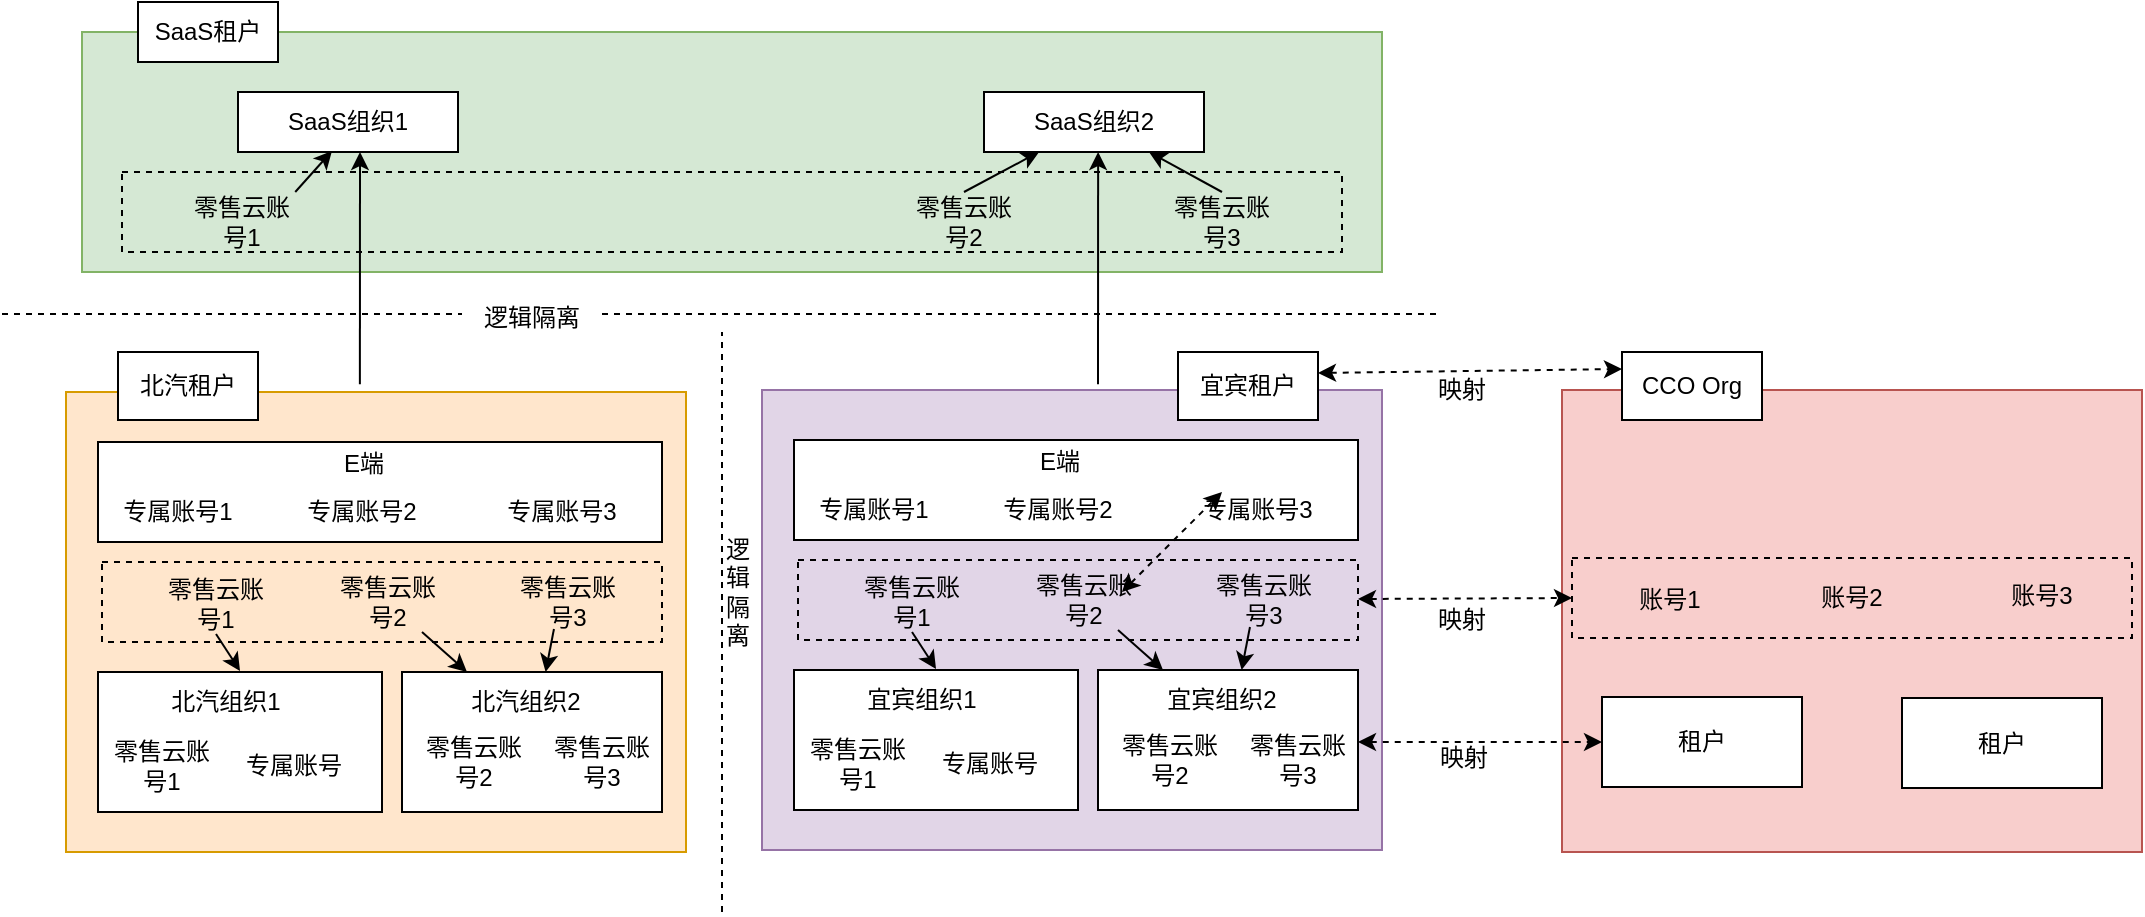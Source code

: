 <mxfile version="17.4.6" type="github" pages="4">
  <diagram id="NSnVHFlnbRdvsbp_4luR" name="对应关系模型">
    <mxGraphModel dx="1042" dy="674" grid="1" gridSize="10" guides="1" tooltips="1" connect="1" arrows="1" fold="1" page="1" pageScale="1" pageWidth="827" pageHeight="1169" math="0" shadow="0">
      <root>
        <mxCell id="0" />
        <mxCell id="1" parent="0" />
        <mxCell id="-Q_E_Xpl-SCfFl2O35k6-1" value="" style="rounded=0;whiteSpace=wrap;html=1;fillColor=#d5e8d4;strokeColor=#82b366;" parent="1" vertex="1">
          <mxGeometry x="110" y="70" width="650" height="120" as="geometry" />
        </mxCell>
        <mxCell id="-Q_E_Xpl-SCfFl2O35k6-3" value="SaaS租户" style="rounded=0;whiteSpace=wrap;html=1;" parent="1" vertex="1">
          <mxGeometry x="138" y="55" width="70" height="30" as="geometry" />
        </mxCell>
        <mxCell id="-Q_E_Xpl-SCfFl2O35k6-4" value="SaaS组织1" style="rounded=0;whiteSpace=wrap;html=1;" parent="1" vertex="1">
          <mxGeometry x="188" y="100" width="110" height="30" as="geometry" />
        </mxCell>
        <mxCell id="-Q_E_Xpl-SCfFl2O35k6-5" value="零售云账号1" style="text;html=1;strokeColor=none;fillColor=none;align=center;verticalAlign=middle;whiteSpace=wrap;rounded=0;" parent="1" vertex="1">
          <mxGeometry x="160" y="150" width="60" height="30" as="geometry" />
        </mxCell>
        <mxCell id="-Q_E_Xpl-SCfFl2O35k6-11" value="" style="rounded=0;whiteSpace=wrap;html=1;fillColor=none;dashed=1;" parent="1" vertex="1">
          <mxGeometry x="130" y="140" width="610" height="40" as="geometry" />
        </mxCell>
        <mxCell id="-Q_E_Xpl-SCfFl2O35k6-6" value="零售云账号2" style="text;html=1;strokeColor=none;fillColor=none;align=center;verticalAlign=middle;whiteSpace=wrap;rounded=0;" parent="1" vertex="1">
          <mxGeometry x="521" y="150" width="60" height="30" as="geometry" />
        </mxCell>
        <mxCell id="-Q_E_Xpl-SCfFl2O35k6-7" value="零售云账号3" style="text;html=1;strokeColor=none;fillColor=none;align=center;verticalAlign=middle;whiteSpace=wrap;rounded=0;" parent="1" vertex="1">
          <mxGeometry x="650" y="150" width="60" height="30" as="geometry" />
        </mxCell>
        <mxCell id="-Q_E_Xpl-SCfFl2O35k6-8" value="&lt;span&gt;SaaS组织2&lt;/span&gt;" style="rounded=0;whiteSpace=wrap;html=1;" parent="1" vertex="1">
          <mxGeometry x="561" y="100" width="110" height="30" as="geometry" />
        </mxCell>
        <mxCell id="-Q_E_Xpl-SCfFl2O35k6-12" value="" style="endArrow=classic;html=1;rounded=0;entryX=0.427;entryY=0.983;entryDx=0;entryDy=0;entryPerimeter=0;exitX=0.142;exitY=0.25;exitDx=0;exitDy=0;exitPerimeter=0;" parent="1" source="-Q_E_Xpl-SCfFl2O35k6-11" target="-Q_E_Xpl-SCfFl2O35k6-4" edge="1">
          <mxGeometry width="50" height="50" relative="1" as="geometry">
            <mxPoint x="390" y="320" as="sourcePoint" />
            <mxPoint x="440" y="270" as="targetPoint" />
          </mxGeometry>
        </mxCell>
        <mxCell id="-Q_E_Xpl-SCfFl2O35k6-13" value="" style="endArrow=classic;html=1;rounded=0;entryX=0.25;entryY=1;entryDx=0;entryDy=0;exitX=0.5;exitY=0;exitDx=0;exitDy=0;" parent="1" source="-Q_E_Xpl-SCfFl2O35k6-6" target="-Q_E_Xpl-SCfFl2O35k6-8" edge="1">
          <mxGeometry width="50" height="50" relative="1" as="geometry">
            <mxPoint x="196.8" y="160" as="sourcePoint" />
            <mxPoint x="196.97" y="139.49" as="targetPoint" />
          </mxGeometry>
        </mxCell>
        <mxCell id="-Q_E_Xpl-SCfFl2O35k6-14" value="" style="endArrow=classic;html=1;rounded=0;entryX=0.75;entryY=1;entryDx=0;entryDy=0;exitX=0.5;exitY=0;exitDx=0;exitDy=0;" parent="1" source="-Q_E_Xpl-SCfFl2O35k6-7" target="-Q_E_Xpl-SCfFl2O35k6-8" edge="1">
          <mxGeometry width="50" height="50" relative="1" as="geometry">
            <mxPoint x="380" y="160" as="sourcePoint" />
            <mxPoint x="437.5" y="140" as="targetPoint" />
          </mxGeometry>
        </mxCell>
        <mxCell id="-Q_E_Xpl-SCfFl2O35k6-15" value="" style="rounded=0;whiteSpace=wrap;html=1;fillColor=#ffe6cc;strokeColor=#d79b00;" parent="1" vertex="1">
          <mxGeometry x="102" y="250" width="310" height="230" as="geometry" />
        </mxCell>
        <mxCell id="-Q_E_Xpl-SCfFl2O35k6-16" value="北汽租户" style="rounded=0;whiteSpace=wrap;html=1;" parent="1" vertex="1">
          <mxGeometry x="128" y="230" width="70" height="34" as="geometry" />
        </mxCell>
        <mxCell id="-Q_E_Xpl-SCfFl2O35k6-17" value="" style="rounded=0;whiteSpace=wrap;html=1;" parent="1" vertex="1">
          <mxGeometry x="118" y="390" width="142" height="70" as="geometry" />
        </mxCell>
        <mxCell id="-Q_E_Xpl-SCfFl2O35k6-19" value="" style="rounded=0;whiteSpace=wrap;html=1;fillColor=none;dashed=1;" parent="1" vertex="1">
          <mxGeometry x="120" y="335" width="280" height="40" as="geometry" />
        </mxCell>
        <mxCell id="-Q_E_Xpl-SCfFl2O35k6-18" value="零售云账号1" style="text;html=1;strokeColor=none;fillColor=none;align=center;verticalAlign=middle;whiteSpace=wrap;rounded=0;" parent="1" vertex="1">
          <mxGeometry x="147" y="341" width="60" height="30" as="geometry" />
        </mxCell>
        <mxCell id="-Q_E_Xpl-SCfFl2O35k6-20" value="零售云账号2" style="text;html=1;strokeColor=none;fillColor=none;align=center;verticalAlign=middle;whiteSpace=wrap;rounded=0;" parent="1" vertex="1">
          <mxGeometry x="233" y="340" width="60" height="30" as="geometry" />
        </mxCell>
        <mxCell id="-Q_E_Xpl-SCfFl2O35k6-21" value="零售云账号3" style="text;html=1;strokeColor=none;fillColor=none;align=center;verticalAlign=middle;whiteSpace=wrap;rounded=0;" parent="1" vertex="1">
          <mxGeometry x="323" y="340" width="60" height="30" as="geometry" />
        </mxCell>
        <mxCell id="-Q_E_Xpl-SCfFl2O35k6-22" value="" style="rounded=0;whiteSpace=wrap;html=1;" parent="1" vertex="1">
          <mxGeometry x="270" y="390" width="130" height="70" as="geometry" />
        </mxCell>
        <mxCell id="-Q_E_Xpl-SCfFl2O35k6-23" value="" style="endArrow=classic;html=1;rounded=0;entryX=0.617;entryY=-0.017;entryDx=0;entryDy=0;entryPerimeter=0;exitX=0.5;exitY=1;exitDx=0;exitDy=0;" parent="1" source="-Q_E_Xpl-SCfFl2O35k6-18" target="-Q_E_Xpl-SCfFl2O35k6-26" edge="1">
          <mxGeometry width="50" height="50" relative="1" as="geometry">
            <mxPoint x="173" y="370" as="sourcePoint" />
            <mxPoint x="430" y="465" as="targetPoint" />
          </mxGeometry>
        </mxCell>
        <mxCell id="-Q_E_Xpl-SCfFl2O35k6-24" value="" style="endArrow=classic;html=1;rounded=0;entryX=0.25;entryY=0;entryDx=0;entryDy=0;" parent="1" target="-Q_E_Xpl-SCfFl2O35k6-22" edge="1">
          <mxGeometry width="50" height="50" relative="1" as="geometry">
            <mxPoint x="280" y="370" as="sourcePoint" />
            <mxPoint x="186.97" y="334.49" as="targetPoint" />
          </mxGeometry>
        </mxCell>
        <mxCell id="-Q_E_Xpl-SCfFl2O35k6-25" value="" style="endArrow=classic;html=1;rounded=0;exitX=0.383;exitY=0.95;exitDx=0;exitDy=0;exitPerimeter=0;" parent="1" source="-Q_E_Xpl-SCfFl2O35k6-21" target="-Q_E_Xpl-SCfFl2O35k6-22" edge="1">
          <mxGeometry width="50" height="50" relative="1" as="geometry">
            <mxPoint x="370" y="355" as="sourcePoint" />
            <mxPoint x="427.5" y="335" as="targetPoint" />
          </mxGeometry>
        </mxCell>
        <mxCell id="-Q_E_Xpl-SCfFl2O35k6-26" value="北汽组织1" style="text;html=1;strokeColor=none;fillColor=none;align=center;verticalAlign=middle;whiteSpace=wrap;rounded=0;dashed=1;" parent="1" vertex="1">
          <mxGeometry x="152" y="390" width="60" height="30" as="geometry" />
        </mxCell>
        <mxCell id="-Q_E_Xpl-SCfFl2O35k6-27" value="北汽组织2" style="text;html=1;strokeColor=none;fillColor=none;align=center;verticalAlign=middle;whiteSpace=wrap;rounded=0;dashed=1;" parent="1" vertex="1">
          <mxGeometry x="302" y="390" width="60" height="30" as="geometry" />
        </mxCell>
        <mxCell id="-Q_E_Xpl-SCfFl2O35k6-28" value="零售云账号1" style="text;html=1;strokeColor=none;fillColor=none;align=center;verticalAlign=middle;whiteSpace=wrap;rounded=0;" parent="1" vertex="1">
          <mxGeometry x="120" y="422" width="60" height="30" as="geometry" />
        </mxCell>
        <mxCell id="-Q_E_Xpl-SCfFl2O35k6-29" value="专属账号" style="text;html=1;strokeColor=none;fillColor=none;align=center;verticalAlign=middle;whiteSpace=wrap;rounded=0;" parent="1" vertex="1">
          <mxGeometry x="186" y="422" width="60" height="30" as="geometry" />
        </mxCell>
        <mxCell id="-Q_E_Xpl-SCfFl2O35k6-30" value="零售云账号2" style="text;html=1;strokeColor=none;fillColor=none;align=center;verticalAlign=middle;whiteSpace=wrap;rounded=0;" parent="1" vertex="1">
          <mxGeometry x="276" y="420" width="60" height="30" as="geometry" />
        </mxCell>
        <mxCell id="-Q_E_Xpl-SCfFl2O35k6-31" value="零售云账号3" style="text;html=1;strokeColor=none;fillColor=none;align=center;verticalAlign=middle;whiteSpace=wrap;rounded=0;" parent="1" vertex="1">
          <mxGeometry x="340" y="420" width="60" height="30" as="geometry" />
        </mxCell>
        <mxCell id="-Q_E_Xpl-SCfFl2O35k6-32" value="" style="rounded=0;whiteSpace=wrap;html=1;" parent="1" vertex="1">
          <mxGeometry x="118" y="275" width="282" height="50" as="geometry" />
        </mxCell>
        <mxCell id="-Q_E_Xpl-SCfFl2O35k6-33" value="E端" style="text;html=1;strokeColor=none;fillColor=none;align=center;verticalAlign=middle;whiteSpace=wrap;rounded=0;dashed=1;" parent="1" vertex="1">
          <mxGeometry x="221" y="271" width="60" height="30" as="geometry" />
        </mxCell>
        <mxCell id="-Q_E_Xpl-SCfFl2O35k6-34" value="专属账号1" style="text;html=1;strokeColor=none;fillColor=none;align=center;verticalAlign=middle;whiteSpace=wrap;rounded=0;dashed=1;" parent="1" vertex="1">
          <mxGeometry x="128" y="295" width="60" height="30" as="geometry" />
        </mxCell>
        <mxCell id="-Q_E_Xpl-SCfFl2O35k6-35" value="专属账号2" style="text;html=1;strokeColor=none;fillColor=none;align=center;verticalAlign=middle;whiteSpace=wrap;rounded=0;dashed=1;" parent="1" vertex="1">
          <mxGeometry x="220" y="295" width="60" height="30" as="geometry" />
        </mxCell>
        <mxCell id="-Q_E_Xpl-SCfFl2O35k6-36" value="专属账号3" style="text;html=1;strokeColor=none;fillColor=none;align=center;verticalAlign=middle;whiteSpace=wrap;rounded=0;dashed=1;" parent="1" vertex="1">
          <mxGeometry x="320" y="295" width="60" height="30" as="geometry" />
        </mxCell>
        <mxCell id="-Q_E_Xpl-SCfFl2O35k6-37" value="" style="endArrow=classic;html=1;rounded=0;exitX=0.474;exitY=-0.017;exitDx=0;exitDy=0;exitPerimeter=0;" parent="1" source="-Q_E_Xpl-SCfFl2O35k6-15" edge="1">
          <mxGeometry width="50" height="50" relative="1" as="geometry">
            <mxPoint x="196.8" y="160" as="sourcePoint" />
            <mxPoint x="249" y="130" as="targetPoint" />
          </mxGeometry>
        </mxCell>
        <mxCell id="-Q_E_Xpl-SCfFl2O35k6-38" value="" style="endArrow=none;html=1;rounded=0;dashed=1;startArrow=none;" parent="1" edge="1">
          <mxGeometry width="50" height="50" relative="1" as="geometry">
            <mxPoint x="370" y="211" as="sourcePoint" />
            <mxPoint x="790" y="211" as="targetPoint" />
          </mxGeometry>
        </mxCell>
        <mxCell id="-Q_E_Xpl-SCfFl2O35k6-39" value="" style="rounded=0;whiteSpace=wrap;html=1;fillColor=#e1d5e7;strokeColor=#9673a6;" parent="1" vertex="1">
          <mxGeometry x="450" y="249" width="310" height="230" as="geometry" />
        </mxCell>
        <mxCell id="-Q_E_Xpl-SCfFl2O35k6-40" value="宜宾租户" style="rounded=0;whiteSpace=wrap;html=1;" parent="1" vertex="1">
          <mxGeometry x="658" y="230" width="70" height="34" as="geometry" />
        </mxCell>
        <mxCell id="-Q_E_Xpl-SCfFl2O35k6-41" value="" style="rounded=0;whiteSpace=wrap;html=1;" parent="1" vertex="1">
          <mxGeometry x="466" y="389" width="142" height="70" as="geometry" />
        </mxCell>
        <mxCell id="-Q_E_Xpl-SCfFl2O35k6-42" value="" style="rounded=0;whiteSpace=wrap;html=1;fillColor=none;dashed=1;" parent="1" vertex="1">
          <mxGeometry x="468" y="334" width="280" height="40" as="geometry" />
        </mxCell>
        <mxCell id="-Q_E_Xpl-SCfFl2O35k6-43" value="零售云账号1" style="text;html=1;strokeColor=none;fillColor=none;align=center;verticalAlign=middle;whiteSpace=wrap;rounded=0;" parent="1" vertex="1">
          <mxGeometry x="495" y="340" width="60" height="30" as="geometry" />
        </mxCell>
        <mxCell id="-Q_E_Xpl-SCfFl2O35k6-44" value="零售云账号2" style="text;html=1;strokeColor=none;fillColor=none;align=center;verticalAlign=middle;whiteSpace=wrap;rounded=0;" parent="1" vertex="1">
          <mxGeometry x="581" y="339" width="60" height="30" as="geometry" />
        </mxCell>
        <mxCell id="-Q_E_Xpl-SCfFl2O35k6-45" value="零售云账号3" style="text;html=1;strokeColor=none;fillColor=none;align=center;verticalAlign=middle;whiteSpace=wrap;rounded=0;" parent="1" vertex="1">
          <mxGeometry x="671" y="339" width="60" height="30" as="geometry" />
        </mxCell>
        <mxCell id="-Q_E_Xpl-SCfFl2O35k6-46" value="" style="rounded=0;whiteSpace=wrap;html=1;" parent="1" vertex="1">
          <mxGeometry x="618" y="389" width="130" height="70" as="geometry" />
        </mxCell>
        <mxCell id="-Q_E_Xpl-SCfFl2O35k6-47" value="" style="endArrow=classic;html=1;rounded=0;entryX=0.617;entryY=-0.017;entryDx=0;entryDy=0;entryPerimeter=0;exitX=0.5;exitY=1;exitDx=0;exitDy=0;" parent="1" source="-Q_E_Xpl-SCfFl2O35k6-43" target="-Q_E_Xpl-SCfFl2O35k6-50" edge="1">
          <mxGeometry width="50" height="50" relative="1" as="geometry">
            <mxPoint x="521" y="369" as="sourcePoint" />
            <mxPoint x="778" y="464" as="targetPoint" />
          </mxGeometry>
        </mxCell>
        <mxCell id="-Q_E_Xpl-SCfFl2O35k6-48" value="" style="endArrow=classic;html=1;rounded=0;entryX=0.25;entryY=0;entryDx=0;entryDy=0;" parent="1" target="-Q_E_Xpl-SCfFl2O35k6-46" edge="1">
          <mxGeometry width="50" height="50" relative="1" as="geometry">
            <mxPoint x="628" y="369" as="sourcePoint" />
            <mxPoint x="534.97" y="333.49" as="targetPoint" />
          </mxGeometry>
        </mxCell>
        <mxCell id="-Q_E_Xpl-SCfFl2O35k6-49" value="" style="endArrow=classic;html=1;rounded=0;exitX=0.383;exitY=0.95;exitDx=0;exitDy=0;exitPerimeter=0;" parent="1" source="-Q_E_Xpl-SCfFl2O35k6-45" target="-Q_E_Xpl-SCfFl2O35k6-46" edge="1">
          <mxGeometry width="50" height="50" relative="1" as="geometry">
            <mxPoint x="718" y="354" as="sourcePoint" />
            <mxPoint x="775.5" y="334" as="targetPoint" />
          </mxGeometry>
        </mxCell>
        <mxCell id="-Q_E_Xpl-SCfFl2O35k6-50" value="宜宾组织1" style="text;html=1;strokeColor=none;fillColor=none;align=center;verticalAlign=middle;whiteSpace=wrap;rounded=0;dashed=1;" parent="1" vertex="1">
          <mxGeometry x="500" y="389" width="60" height="30" as="geometry" />
        </mxCell>
        <mxCell id="-Q_E_Xpl-SCfFl2O35k6-51" value="宜宾组织2" style="text;html=1;strokeColor=none;fillColor=none;align=center;verticalAlign=middle;whiteSpace=wrap;rounded=0;dashed=1;" parent="1" vertex="1">
          <mxGeometry x="650" y="389" width="60" height="30" as="geometry" />
        </mxCell>
        <mxCell id="-Q_E_Xpl-SCfFl2O35k6-52" value="零售云账号1" style="text;html=1;strokeColor=none;fillColor=none;align=center;verticalAlign=middle;whiteSpace=wrap;rounded=0;" parent="1" vertex="1">
          <mxGeometry x="468" y="421" width="60" height="30" as="geometry" />
        </mxCell>
        <mxCell id="-Q_E_Xpl-SCfFl2O35k6-53" value="专属账号" style="text;html=1;strokeColor=none;fillColor=none;align=center;verticalAlign=middle;whiteSpace=wrap;rounded=0;" parent="1" vertex="1">
          <mxGeometry x="534" y="421" width="60" height="30" as="geometry" />
        </mxCell>
        <mxCell id="-Q_E_Xpl-SCfFl2O35k6-54" value="零售云账号2" style="text;html=1;strokeColor=none;fillColor=none;align=center;verticalAlign=middle;whiteSpace=wrap;rounded=0;" parent="1" vertex="1">
          <mxGeometry x="624" y="419" width="60" height="30" as="geometry" />
        </mxCell>
        <mxCell id="-Q_E_Xpl-SCfFl2O35k6-55" value="零售云账号3" style="text;html=1;strokeColor=none;fillColor=none;align=center;verticalAlign=middle;whiteSpace=wrap;rounded=0;" parent="1" vertex="1">
          <mxGeometry x="688" y="419" width="60" height="30" as="geometry" />
        </mxCell>
        <mxCell id="-Q_E_Xpl-SCfFl2O35k6-56" value="" style="rounded=0;whiteSpace=wrap;html=1;" parent="1" vertex="1">
          <mxGeometry x="466" y="274" width="282" height="50" as="geometry" />
        </mxCell>
        <mxCell id="-Q_E_Xpl-SCfFl2O35k6-57" value="E端" style="text;html=1;strokeColor=none;fillColor=none;align=center;verticalAlign=middle;whiteSpace=wrap;rounded=0;dashed=1;" parent="1" vertex="1">
          <mxGeometry x="569" y="270" width="60" height="30" as="geometry" />
        </mxCell>
        <mxCell id="-Q_E_Xpl-SCfFl2O35k6-58" value="专属账号1" style="text;html=1;strokeColor=none;fillColor=none;align=center;verticalAlign=middle;whiteSpace=wrap;rounded=0;dashed=1;" parent="1" vertex="1">
          <mxGeometry x="476" y="294" width="60" height="30" as="geometry" />
        </mxCell>
        <mxCell id="-Q_E_Xpl-SCfFl2O35k6-59" value="专属账号2" style="text;html=1;strokeColor=none;fillColor=none;align=center;verticalAlign=middle;whiteSpace=wrap;rounded=0;dashed=1;" parent="1" vertex="1">
          <mxGeometry x="568" y="294" width="60" height="30" as="geometry" />
        </mxCell>
        <mxCell id="-Q_E_Xpl-SCfFl2O35k6-60" value="专属账号3" style="text;html=1;strokeColor=none;fillColor=none;align=center;verticalAlign=middle;whiteSpace=wrap;rounded=0;dashed=1;" parent="1" vertex="1">
          <mxGeometry x="668" y="294" width="60" height="30" as="geometry" />
        </mxCell>
        <mxCell id="-Q_E_Xpl-SCfFl2O35k6-61" value="" style="endArrow=classic;html=1;rounded=0;exitX=0.474;exitY=-0.017;exitDx=0;exitDy=0;exitPerimeter=0;" parent="1" edge="1">
          <mxGeometry width="50" height="50" relative="1" as="geometry">
            <mxPoint x="618" y="246.09" as="sourcePoint" />
            <mxPoint x="618.06" y="130" as="targetPoint" />
          </mxGeometry>
        </mxCell>
        <mxCell id="-Q_E_Xpl-SCfFl2O35k6-62" value="" style="endArrow=none;html=1;rounded=0;dashed=1;" parent="1" edge="1">
          <mxGeometry width="50" height="50" relative="1" as="geometry">
            <mxPoint x="430" y="510" as="sourcePoint" />
            <mxPoint x="430" y="220" as="targetPoint" />
          </mxGeometry>
        </mxCell>
        <mxCell id="-Q_E_Xpl-SCfFl2O35k6-63" value="逻辑隔离" style="text;html=1;strokeColor=none;fillColor=none;align=center;verticalAlign=middle;whiteSpace=wrap;rounded=0;dashed=1;" parent="1" vertex="1">
          <mxGeometry x="305" y="198" width="60" height="30" as="geometry" />
        </mxCell>
        <mxCell id="-Q_E_Xpl-SCfFl2O35k6-64" value="" style="endArrow=none;html=1;rounded=0;dashed=1;" parent="1" edge="1">
          <mxGeometry width="50" height="50" relative="1" as="geometry">
            <mxPoint x="70" y="211" as="sourcePoint" />
            <mxPoint x="300" y="211" as="targetPoint" />
          </mxGeometry>
        </mxCell>
        <mxCell id="-Q_E_Xpl-SCfFl2O35k6-65" value="逻&lt;br&gt;辑&lt;br&gt;隔&lt;br&gt;离" style="text;html=1;strokeColor=none;fillColor=none;align=center;verticalAlign=middle;whiteSpace=wrap;rounded=0;dashed=1;" parent="1" vertex="1">
          <mxGeometry x="408" y="335" width="60" height="30" as="geometry" />
        </mxCell>
        <mxCell id="-Q_E_Xpl-SCfFl2O35k6-66" value="" style="rounded=0;whiteSpace=wrap;html=1;fillColor=#f8cecc;strokeColor=#b85450;" parent="1" vertex="1">
          <mxGeometry x="850" y="249" width="290" height="231" as="geometry" />
        </mxCell>
        <mxCell id="-Q_E_Xpl-SCfFl2O35k6-67" value="CCO Org" style="rounded=0;whiteSpace=wrap;html=1;" parent="1" vertex="1">
          <mxGeometry x="880" y="230" width="70" height="34" as="geometry" />
        </mxCell>
        <mxCell id="-Q_E_Xpl-SCfFl2O35k6-68" value="租户" style="rounded=0;whiteSpace=wrap;html=1;" parent="1" vertex="1">
          <mxGeometry x="870" y="402.5" width="100" height="45" as="geometry" />
        </mxCell>
        <mxCell id="-Q_E_Xpl-SCfFl2O35k6-69" value="租户" style="rounded=0;whiteSpace=wrap;html=1;" parent="1" vertex="1">
          <mxGeometry x="1020" y="403" width="100" height="45" as="geometry" />
        </mxCell>
        <mxCell id="-Q_E_Xpl-SCfFl2O35k6-70" value="账号1" style="text;html=1;strokeColor=none;fillColor=none;align=center;verticalAlign=middle;whiteSpace=wrap;rounded=0;" parent="1" vertex="1">
          <mxGeometry x="874" y="339" width="60" height="30" as="geometry" />
        </mxCell>
        <mxCell id="-Q_E_Xpl-SCfFl2O35k6-71" value="账号2" style="text;html=1;strokeColor=none;fillColor=none;align=center;verticalAlign=middle;whiteSpace=wrap;rounded=0;" parent="1" vertex="1">
          <mxGeometry x="965" y="338" width="60" height="30" as="geometry" />
        </mxCell>
        <mxCell id="-Q_E_Xpl-SCfFl2O35k6-72" value="账号3" style="text;html=1;strokeColor=none;fillColor=none;align=center;verticalAlign=middle;whiteSpace=wrap;rounded=0;" parent="1" vertex="1">
          <mxGeometry x="1060" y="337" width="60" height="30" as="geometry" />
        </mxCell>
        <mxCell id="-Q_E_Xpl-SCfFl2O35k6-75" value="" style="endArrow=classic;startArrow=classic;html=1;rounded=0;dashed=1;" parent="1" edge="1">
          <mxGeometry width="50" height="50" relative="1" as="geometry">
            <mxPoint x="630" y="350" as="sourcePoint" />
            <mxPoint x="680" y="300" as="targetPoint" />
          </mxGeometry>
        </mxCell>
        <mxCell id="-Q_E_Xpl-SCfFl2O35k6-76" value="" style="endArrow=classic;startArrow=classic;html=1;rounded=0;dashed=1;entryX=0;entryY=0.5;entryDx=0;entryDy=0;" parent="1" target="-Q_E_Xpl-SCfFl2O35k6-68" edge="1">
          <mxGeometry width="50" height="50" relative="1" as="geometry">
            <mxPoint x="748" y="425" as="sourcePoint" />
            <mxPoint x="870" y="418" as="targetPoint" />
          </mxGeometry>
        </mxCell>
        <mxCell id="-Q_E_Xpl-SCfFl2O35k6-77" value="" style="endArrow=classic;startArrow=classic;html=1;rounded=0;dashed=1;entryX=0;entryY=0.5;entryDx=0;entryDy=0;" parent="1" target="-Q_E_Xpl-SCfFl2O35k6-78" edge="1">
          <mxGeometry width="50" height="50" relative="1" as="geometry">
            <mxPoint x="748" y="353.5" as="sourcePoint" />
            <mxPoint x="870" y="353.5" as="targetPoint" />
          </mxGeometry>
        </mxCell>
        <mxCell id="-Q_E_Xpl-SCfFl2O35k6-78" value="" style="rounded=0;whiteSpace=wrap;html=1;fillColor=none;dashed=1;" parent="1" vertex="1">
          <mxGeometry x="855" y="333" width="280" height="40" as="geometry" />
        </mxCell>
        <mxCell id="-Q_E_Xpl-SCfFl2O35k6-79" value="" style="endArrow=classic;startArrow=classic;html=1;rounded=0;dashed=1;entryX=0;entryY=0.25;entryDx=0;entryDy=0;" parent="1" target="-Q_E_Xpl-SCfFl2O35k6-67" edge="1">
          <mxGeometry width="50" height="50" relative="1" as="geometry">
            <mxPoint x="728" y="240.5" as="sourcePoint" />
            <mxPoint x="835" y="240" as="targetPoint" />
          </mxGeometry>
        </mxCell>
        <mxCell id="-Q_E_Xpl-SCfFl2O35k6-80" value="映射" style="text;html=1;strokeColor=none;fillColor=none;align=center;verticalAlign=middle;whiteSpace=wrap;rounded=0;dashed=1;" parent="1" vertex="1">
          <mxGeometry x="770" y="234" width="60" height="30" as="geometry" />
        </mxCell>
        <mxCell id="-Q_E_Xpl-SCfFl2O35k6-82" value="映射" style="text;html=1;strokeColor=none;fillColor=none;align=center;verticalAlign=middle;whiteSpace=wrap;rounded=0;dashed=1;" parent="1" vertex="1">
          <mxGeometry x="770" y="349" width="60" height="30" as="geometry" />
        </mxCell>
        <mxCell id="-Q_E_Xpl-SCfFl2O35k6-83" value="映射" style="text;html=1;strokeColor=none;fillColor=none;align=center;verticalAlign=middle;whiteSpace=wrap;rounded=0;dashed=1;" parent="1" vertex="1">
          <mxGeometry x="771" y="417.5" width="60" height="30" as="geometry" />
        </mxCell>
      </root>
    </mxGraphModel>
  </diagram>
  <diagram id="OO2gFGmACMeSLeDJG6NV" name="模型映射（老）">
    <mxGraphModel dx="1195" dy="666" grid="1" gridSize="10" guides="1" tooltips="1" connect="1" arrows="1" fold="1" page="1" pageScale="1" pageWidth="827" pageHeight="1169" math="0" shadow="0">
      <root>
        <mxCell id="0" />
        <mxCell id="1" parent="0" />
        <mxCell id="97seXPKVwc1LNhrxOEZ3-1" value="" style="rounded=0;whiteSpace=wrap;html=1;fillColor=#e1d5e7;strokeColor=#9673a6;" parent="1" vertex="1">
          <mxGeometry x="68" y="259" width="310" height="230" as="geometry" />
        </mxCell>
        <mxCell id="97seXPKVwc1LNhrxOEZ3-2" value="宜宾租户" style="rounded=0;whiteSpace=wrap;html=1;" parent="1" vertex="1">
          <mxGeometry x="276" y="240" width="70" height="34" as="geometry" />
        </mxCell>
        <mxCell id="97seXPKVwc1LNhrxOEZ3-3" value="" style="rounded=0;whiteSpace=wrap;html=1;" parent="1" vertex="1">
          <mxGeometry x="84" y="399" width="142" height="70" as="geometry" />
        </mxCell>
        <mxCell id="97seXPKVwc1LNhrxOEZ3-4" value="" style="rounded=0;whiteSpace=wrap;html=1;fillColor=none;dashed=1;" parent="1" vertex="1">
          <mxGeometry x="86" y="344" width="280" height="40" as="geometry" />
        </mxCell>
        <mxCell id="97seXPKVwc1LNhrxOEZ3-5" value="零售云账号1" style="text;html=1;strokeColor=none;fillColor=none;align=center;verticalAlign=middle;whiteSpace=wrap;rounded=0;" parent="1" vertex="1">
          <mxGeometry x="113" y="350" width="60" height="30" as="geometry" />
        </mxCell>
        <mxCell id="97seXPKVwc1LNhrxOEZ3-6" value="零售云账号2" style="text;html=1;strokeColor=none;fillColor=none;align=center;verticalAlign=middle;whiteSpace=wrap;rounded=0;" parent="1" vertex="1">
          <mxGeometry x="199" y="349" width="60" height="30" as="geometry" />
        </mxCell>
        <mxCell id="97seXPKVwc1LNhrxOEZ3-7" value="零售云账号3" style="text;html=1;strokeColor=none;fillColor=none;align=center;verticalAlign=middle;whiteSpace=wrap;rounded=0;" parent="1" vertex="1">
          <mxGeometry x="289" y="349" width="60" height="30" as="geometry" />
        </mxCell>
        <mxCell id="97seXPKVwc1LNhrxOEZ3-8" value="" style="rounded=0;whiteSpace=wrap;html=1;" parent="1" vertex="1">
          <mxGeometry x="236" y="399" width="130" height="70" as="geometry" />
        </mxCell>
        <mxCell id="97seXPKVwc1LNhrxOEZ3-9" value="" style="endArrow=classic;html=1;rounded=0;entryX=0.617;entryY=-0.017;entryDx=0;entryDy=0;entryPerimeter=0;exitX=0.5;exitY=1;exitDx=0;exitDy=0;" parent="1" source="97seXPKVwc1LNhrxOEZ3-5" target="97seXPKVwc1LNhrxOEZ3-12" edge="1">
          <mxGeometry width="50" height="50" relative="1" as="geometry">
            <mxPoint x="139" y="379" as="sourcePoint" />
            <mxPoint x="396" y="474" as="targetPoint" />
          </mxGeometry>
        </mxCell>
        <mxCell id="97seXPKVwc1LNhrxOEZ3-10" value="" style="endArrow=classic;html=1;rounded=0;entryX=0.25;entryY=0;entryDx=0;entryDy=0;" parent="1" target="97seXPKVwc1LNhrxOEZ3-8" edge="1">
          <mxGeometry width="50" height="50" relative="1" as="geometry">
            <mxPoint x="246" y="379" as="sourcePoint" />
            <mxPoint x="152.97" y="343.49" as="targetPoint" />
          </mxGeometry>
        </mxCell>
        <mxCell id="97seXPKVwc1LNhrxOEZ3-11" value="" style="endArrow=classic;html=1;rounded=0;exitX=0.383;exitY=0.95;exitDx=0;exitDy=0;exitPerimeter=0;" parent="1" source="97seXPKVwc1LNhrxOEZ3-7" target="97seXPKVwc1LNhrxOEZ3-8" edge="1">
          <mxGeometry width="50" height="50" relative="1" as="geometry">
            <mxPoint x="336" y="364" as="sourcePoint" />
            <mxPoint x="393.5" y="344" as="targetPoint" />
          </mxGeometry>
        </mxCell>
        <mxCell id="97seXPKVwc1LNhrxOEZ3-12" value="宜宾组织1" style="text;html=1;strokeColor=none;fillColor=none;align=center;verticalAlign=middle;whiteSpace=wrap;rounded=0;dashed=1;" parent="1" vertex="1">
          <mxGeometry x="118" y="399" width="60" height="30" as="geometry" />
        </mxCell>
        <mxCell id="97seXPKVwc1LNhrxOEZ3-13" value="宜宾组织2" style="text;html=1;strokeColor=none;fillColor=none;align=center;verticalAlign=middle;whiteSpace=wrap;rounded=0;dashed=1;" parent="1" vertex="1">
          <mxGeometry x="268" y="399" width="60" height="30" as="geometry" />
        </mxCell>
        <mxCell id="97seXPKVwc1LNhrxOEZ3-14" value="零售云账号1" style="text;html=1;strokeColor=none;fillColor=none;align=center;verticalAlign=middle;whiteSpace=wrap;rounded=0;" parent="1" vertex="1">
          <mxGeometry x="86" y="431" width="60" height="30" as="geometry" />
        </mxCell>
        <mxCell id="97seXPKVwc1LNhrxOEZ3-15" value="专属账号" style="text;html=1;strokeColor=none;fillColor=none;align=center;verticalAlign=middle;whiteSpace=wrap;rounded=0;" parent="1" vertex="1">
          <mxGeometry x="152" y="431" width="60" height="30" as="geometry" />
        </mxCell>
        <mxCell id="97seXPKVwc1LNhrxOEZ3-16" value="零售云账号2" style="text;html=1;strokeColor=none;fillColor=none;align=center;verticalAlign=middle;whiteSpace=wrap;rounded=0;" parent="1" vertex="1">
          <mxGeometry x="242" y="429" width="60" height="30" as="geometry" />
        </mxCell>
        <mxCell id="97seXPKVwc1LNhrxOEZ3-17" value="零售云账号3" style="text;html=1;strokeColor=none;fillColor=none;align=center;verticalAlign=middle;whiteSpace=wrap;rounded=0;" parent="1" vertex="1">
          <mxGeometry x="306" y="429" width="60" height="30" as="geometry" />
        </mxCell>
        <mxCell id="97seXPKVwc1LNhrxOEZ3-18" value="" style="rounded=0;whiteSpace=wrap;html=1;" parent="1" vertex="1">
          <mxGeometry x="84" y="284" width="282" height="50" as="geometry" />
        </mxCell>
        <mxCell id="97seXPKVwc1LNhrxOEZ3-19" value="E端" style="text;html=1;strokeColor=none;fillColor=none;align=center;verticalAlign=middle;whiteSpace=wrap;rounded=0;dashed=1;" parent="1" vertex="1">
          <mxGeometry x="187" y="280" width="60" height="30" as="geometry" />
        </mxCell>
        <mxCell id="97seXPKVwc1LNhrxOEZ3-20" value="专属账号1" style="text;html=1;strokeColor=none;fillColor=none;align=center;verticalAlign=middle;whiteSpace=wrap;rounded=0;dashed=1;" parent="1" vertex="1">
          <mxGeometry x="94" y="304" width="60" height="30" as="geometry" />
        </mxCell>
        <mxCell id="97seXPKVwc1LNhrxOEZ3-21" value="专属账号2" style="text;html=1;strokeColor=none;fillColor=none;align=center;verticalAlign=middle;whiteSpace=wrap;rounded=0;dashed=1;" parent="1" vertex="1">
          <mxGeometry x="186" y="304" width="60" height="30" as="geometry" />
        </mxCell>
        <mxCell id="97seXPKVwc1LNhrxOEZ3-22" value="专属账号3" style="text;html=1;strokeColor=none;fillColor=none;align=center;verticalAlign=middle;whiteSpace=wrap;rounded=0;dashed=1;" parent="1" vertex="1">
          <mxGeometry x="286" y="304" width="60" height="30" as="geometry" />
        </mxCell>
        <mxCell id="97seXPKVwc1LNhrxOEZ3-23" value="" style="rounded=0;whiteSpace=wrap;html=1;fillColor=#f8cecc;strokeColor=#b85450;" parent="1" vertex="1">
          <mxGeometry x="468" y="259" width="290" height="231" as="geometry" />
        </mxCell>
        <mxCell id="97seXPKVwc1LNhrxOEZ3-24" value="CCO Org" style="rounded=0;whiteSpace=wrap;html=1;" parent="1" vertex="1">
          <mxGeometry x="498" y="240" width="70" height="34" as="geometry" />
        </mxCell>
        <mxCell id="97seXPKVwc1LNhrxOEZ3-25" value="" style="rounded=0;whiteSpace=wrap;html=1;" parent="1" vertex="1">
          <mxGeometry x="490" y="400" width="110" height="70" as="geometry" />
        </mxCell>
        <mxCell id="97seXPKVwc1LNhrxOEZ3-26" value="" style="rounded=0;whiteSpace=wrap;html=1;" parent="1" vertex="1">
          <mxGeometry x="630" y="400" width="110" height="70" as="geometry" />
        </mxCell>
        <mxCell id="97seXPKVwc1LNhrxOEZ3-33" value="" style="rounded=0;whiteSpace=wrap;html=1;fillColor=none;dashed=1;" parent="1" vertex="1">
          <mxGeometry x="488" y="343" width="250" height="40" as="geometry" />
        </mxCell>
        <mxCell id="97seXPKVwc1LNhrxOEZ3-27" value="账号1" style="text;html=1;strokeColor=none;fillColor=none;align=center;verticalAlign=middle;whiteSpace=wrap;rounded=0;" parent="1" vertex="1">
          <mxGeometry x="492" y="349" width="60" height="30" as="geometry" />
        </mxCell>
        <mxCell id="97seXPKVwc1LNhrxOEZ3-28" value="账号2" style="text;html=1;strokeColor=none;fillColor=none;align=center;verticalAlign=middle;whiteSpace=wrap;rounded=0;" parent="1" vertex="1">
          <mxGeometry x="583" y="348" width="60" height="30" as="geometry" />
        </mxCell>
        <mxCell id="97seXPKVwc1LNhrxOEZ3-29" value="账号3" style="text;html=1;strokeColor=none;fillColor=none;align=center;verticalAlign=middle;whiteSpace=wrap;rounded=0;" parent="1" vertex="1">
          <mxGeometry x="678" y="347" width="60" height="30" as="geometry" />
        </mxCell>
        <mxCell id="97seXPKVwc1LNhrxOEZ3-31" value="" style="endArrow=classic;startArrow=classic;html=1;rounded=0;dashed=1;entryX=0;entryY=0.5;entryDx=0;entryDy=0;" parent="1" target="97seXPKVwc1LNhrxOEZ3-25" edge="1">
          <mxGeometry width="50" height="50" relative="1" as="geometry">
            <mxPoint x="366" y="435" as="sourcePoint" />
            <mxPoint x="488" y="428" as="targetPoint" />
          </mxGeometry>
        </mxCell>
        <mxCell id="97seXPKVwc1LNhrxOEZ3-32" value="" style="endArrow=classic;startArrow=classic;html=1;rounded=0;dashed=1;entryX=0;entryY=0.5;entryDx=0;entryDy=0;" parent="1" target="97seXPKVwc1LNhrxOEZ3-33" edge="1">
          <mxGeometry width="50" height="50" relative="1" as="geometry">
            <mxPoint x="366" y="363.5" as="sourcePoint" />
            <mxPoint x="488" y="363.5" as="targetPoint" />
          </mxGeometry>
        </mxCell>
        <mxCell id="97seXPKVwc1LNhrxOEZ3-34" value="" style="endArrow=classic;startArrow=classic;html=1;rounded=0;dashed=1;entryX=0;entryY=0.25;entryDx=0;entryDy=0;" parent="1" target="97seXPKVwc1LNhrxOEZ3-24" edge="1">
          <mxGeometry width="50" height="50" relative="1" as="geometry">
            <mxPoint x="346" y="250.5" as="sourcePoint" />
            <mxPoint x="453" y="250" as="targetPoint" />
          </mxGeometry>
        </mxCell>
        <mxCell id="97seXPKVwc1LNhrxOEZ3-35" value="映射" style="text;html=1;strokeColor=none;fillColor=none;align=center;verticalAlign=middle;whiteSpace=wrap;rounded=0;dashed=1;" parent="1" vertex="1">
          <mxGeometry x="388" y="244" width="60" height="30" as="geometry" />
        </mxCell>
        <mxCell id="97seXPKVwc1LNhrxOEZ3-36" value="映射" style="text;html=1;strokeColor=none;fillColor=none;align=center;verticalAlign=middle;whiteSpace=wrap;rounded=0;dashed=1;" parent="1" vertex="1">
          <mxGeometry x="388" y="359" width="60" height="30" as="geometry" />
        </mxCell>
        <mxCell id="97seXPKVwc1LNhrxOEZ3-37" value="映射" style="text;html=1;strokeColor=none;fillColor=none;align=center;verticalAlign=middle;whiteSpace=wrap;rounded=0;dashed=1;" parent="1" vertex="1">
          <mxGeometry x="389" y="427.5" width="60" height="30" as="geometry" />
        </mxCell>
        <mxCell id="97seXPKVwc1LNhrxOEZ3-40" value="" style="endArrow=classic;html=1;rounded=0;" parent="1" target="97seXPKVwc1LNhrxOEZ3-25" edge="1">
          <mxGeometry width="50" height="50" relative="1" as="geometry">
            <mxPoint x="528" y="370" as="sourcePoint" />
            <mxPoint x="398" y="420" as="targetPoint" />
          </mxGeometry>
        </mxCell>
        <mxCell id="97seXPKVwc1LNhrxOEZ3-41" value="" style="endArrow=classic;html=1;rounded=0;entryX=0.5;entryY=0;entryDx=0;entryDy=0;" parent="1" source="97seXPKVwc1LNhrxOEZ3-28" target="97seXPKVwc1LNhrxOEZ3-26" edge="1">
          <mxGeometry width="50" height="50" relative="1" as="geometry">
            <mxPoint x="538" y="380" as="sourcePoint" />
            <mxPoint x="544.538" y="422.5" as="targetPoint" />
          </mxGeometry>
        </mxCell>
        <mxCell id="97seXPKVwc1LNhrxOEZ3-42" value="" style="endArrow=classic;html=1;rounded=0;exitX=0.5;exitY=0.767;exitDx=0;exitDy=0;exitPerimeter=0;" parent="1" source="97seXPKVwc1LNhrxOEZ3-29" edge="1">
          <mxGeometry width="50" height="50" relative="1" as="geometry">
            <mxPoint x="548" y="390" as="sourcePoint" />
            <mxPoint x="708" y="400" as="targetPoint" />
          </mxGeometry>
        </mxCell>
        <mxCell id="97seXPKVwc1LNhrxOEZ3-43" value="&lt;span style=&quot;background-color: rgb(255 , 255 , 255)&quot;&gt;初始租户0&lt;/span&gt;" style="text;html=1;align=center;verticalAlign=middle;whiteSpace=wrap;rounded=0;dashed=1;" parent="1" vertex="1">
          <mxGeometry x="673" y="329" width="60" height="30" as="geometry" />
        </mxCell>
        <mxCell id="97seXPKVwc1LNhrxOEZ3-44" value="" style="rounded=0;whiteSpace=wrap;html=1;" parent="1" vertex="1">
          <mxGeometry x="483" y="284" width="255" height="45" as="geometry" />
        </mxCell>
        <mxCell id="97seXPKVwc1LNhrxOEZ3-45" value="E端租户" style="text;html=1;strokeColor=none;fillColor=none;align=center;verticalAlign=middle;whiteSpace=wrap;rounded=0;dashed=1;" parent="1" vertex="1">
          <mxGeometry x="578" y="280" width="60" height="30" as="geometry" />
        </mxCell>
        <mxCell id="97seXPKVwc1LNhrxOEZ3-46" value="员工账号2" style="text;html=1;strokeColor=none;fillColor=none;align=center;verticalAlign=middle;whiteSpace=wrap;rounded=0;dashed=1;" parent="1" vertex="1">
          <mxGeometry x="580" y="302" width="60" height="30" as="geometry" />
        </mxCell>
        <mxCell id="97seXPKVwc1LNhrxOEZ3-47" value="员工账号3" style="text;html=1;strokeColor=none;fillColor=none;align=center;verticalAlign=middle;whiteSpace=wrap;rounded=0;dashed=1;" parent="1" vertex="1">
          <mxGeometry x="658" y="303" width="60" height="30" as="geometry" />
        </mxCell>
        <mxCell id="97seXPKVwc1LNhrxOEZ3-48" value="员工账号1" style="text;html=1;strokeColor=none;fillColor=none;align=center;verticalAlign=middle;whiteSpace=wrap;rounded=0;dashed=1;" parent="1" vertex="1">
          <mxGeometry x="498" y="302" width="60" height="30" as="geometry" />
        </mxCell>
        <mxCell id="97seXPKVwc1LNhrxOEZ3-49" value="" style="endArrow=classic;startArrow=classic;html=1;rounded=0;dashed=1;entryX=0;entryY=0.5;entryDx=0;entryDy=0;" parent="1" edge="1">
          <mxGeometry width="50" height="50" relative="1" as="geometry">
            <mxPoint x="361" y="310.5" as="sourcePoint" />
            <mxPoint x="483" y="310" as="targetPoint" />
          </mxGeometry>
        </mxCell>
        <mxCell id="97seXPKVwc1LNhrxOEZ3-50" value="E端映射" style="text;html=1;strokeColor=none;fillColor=none;align=center;verticalAlign=middle;whiteSpace=wrap;rounded=0;dashed=1;" parent="1" vertex="1">
          <mxGeometry x="389" y="304" width="60" height="30" as="geometry" />
        </mxCell>
        <mxCell id="97seXPKVwc1LNhrxOEZ3-51" value="1. JNOS零售云账号，对应CCO租户0下的账号（租户0是初始创建，用于管理零售云账号）&lt;br style=&quot;font-size: 15px;&quot;&gt;2. JNOS零售云账号创建组织N，对应CCO创建租户N并关联账号到该租户N&lt;br style=&quot;font-size: 15px;&quot;&gt;3. JNOS邀请零售云账号N到组织N，对应CCO关联账号N到租户N&lt;br style=&quot;font-size: 15px;&quot;&gt;4. JNOS专属账号，对应租户N内的员工账号&lt;br style=&quot;font-size: 15px;&quot;&gt;5. E端组织，对应CCO租户，账号都为员工账号" style="text;html=1;strokeColor=none;fillColor=none;align=left;verticalAlign=middle;whiteSpace=wrap;rounded=0;labelBackgroundColor=#FFFFCC;fontSize=15;spacingTop=0;horizontal=1;" parent="1" vertex="1">
          <mxGeometry x="70" y="520" width="660" height="100" as="geometry" />
        </mxCell>
        <mxCell id="97seXPKVwc1LNhrxOEZ3-52" value="租户1" style="text;html=1;strokeColor=none;fillColor=none;align=center;verticalAlign=middle;whiteSpace=wrap;rounded=0;dashed=1;" parent="1" vertex="1">
          <mxGeometry x="520" y="404" width="60" height="30" as="geometry" />
        </mxCell>
        <mxCell id="97seXPKVwc1LNhrxOEZ3-53" value="账号1" style="text;html=1;strokeColor=none;fillColor=none;align=center;verticalAlign=middle;whiteSpace=wrap;rounded=0;" parent="1" vertex="1">
          <mxGeometry x="488" y="436" width="60" height="30" as="geometry" />
        </mxCell>
        <mxCell id="97seXPKVwc1LNhrxOEZ3-54" value="员工账号" style="text;html=1;strokeColor=none;fillColor=none;align=center;verticalAlign=middle;whiteSpace=wrap;rounded=0;" parent="1" vertex="1">
          <mxGeometry x="544" y="434" width="60" height="30" as="geometry" />
        </mxCell>
        <mxCell id="97seXPKVwc1LNhrxOEZ3-55" value="租户2" style="text;html=1;strokeColor=none;fillColor=none;align=center;verticalAlign=middle;whiteSpace=wrap;rounded=0;dashed=1;" parent="1" vertex="1">
          <mxGeometry x="656" y="403" width="60" height="30" as="geometry" />
        </mxCell>
        <mxCell id="97seXPKVwc1LNhrxOEZ3-56" value="账号2" style="text;html=1;strokeColor=none;fillColor=none;align=center;verticalAlign=middle;whiteSpace=wrap;rounded=0;" parent="1" vertex="1">
          <mxGeometry x="624" y="435" width="60" height="30" as="geometry" />
        </mxCell>
        <mxCell id="97seXPKVwc1LNhrxOEZ3-57" value="账号3" style="text;html=1;strokeColor=none;fillColor=none;align=center;verticalAlign=middle;whiteSpace=wrap;rounded=0;" parent="1" vertex="1">
          <mxGeometry x="680" y="433" width="60" height="30" as="geometry" />
        </mxCell>
      </root>
    </mxGraphModel>
  </diagram>
  <diagram id="DkWTgqxJldum4E3dBh5c" name="模型映射（新）">
    <mxGraphModel dx="1042" dy="674" grid="1" gridSize="10" guides="1" tooltips="1" connect="1" arrows="1" fold="1" page="1" pageScale="1" pageWidth="827" pageHeight="1169" math="0" shadow="0">
      <root>
        <mxCell id="0" />
        <mxCell id="1" parent="0" />
        <mxCell id="fNZ1jMvOArzuKqerfd_1-1" value="" style="rounded=0;whiteSpace=wrap;html=1;fillColor=#d5e8d4;strokeColor=#82b366;" parent="1" vertex="1">
          <mxGeometry x="39" y="259" width="310" height="221" as="geometry" />
        </mxCell>
        <mxCell id="fNZ1jMvOArzuKqerfd_1-2" value="宜宾JNOS-CCO账号模型" style="rounded=0;whiteSpace=wrap;html=1;" parent="1" vertex="1">
          <mxGeometry x="248" y="220" width="282" height="34" as="geometry" />
        </mxCell>
        <mxCell id="fNZ1jMvOArzuKqerfd_1-3" value="" style="rounded=0;whiteSpace=wrap;html=1;" parent="1" vertex="1">
          <mxGeometry x="55" y="399" width="142" height="70" as="geometry" />
        </mxCell>
        <mxCell id="fNZ1jMvOArzuKqerfd_1-4" value="" style="rounded=0;whiteSpace=wrap;html=1;fillColor=none;dashed=1;" parent="1" vertex="1">
          <mxGeometry x="57" y="340" width="280" height="44" as="geometry" />
        </mxCell>
        <mxCell id="fNZ1jMvOArzuKqerfd_1-8" value="" style="rounded=0;whiteSpace=wrap;html=1;" parent="1" vertex="1">
          <mxGeometry x="207" y="399" width="130" height="70" as="geometry" />
        </mxCell>
        <mxCell id="fNZ1jMvOArzuKqerfd_1-12" value="JNOS组织1" style="text;html=1;strokeColor=none;fillColor=none;align=center;verticalAlign=middle;whiteSpace=wrap;rounded=0;dashed=1;" parent="1" vertex="1">
          <mxGeometry x="89" y="399" width="72" height="30" as="geometry" />
        </mxCell>
        <mxCell id="fNZ1jMvOArzuKqerfd_1-13" value="JNOS组织2" style="text;html=1;strokeColor=none;fillColor=none;align=center;verticalAlign=middle;whiteSpace=wrap;rounded=0;dashed=1;" parent="1" vertex="1">
          <mxGeometry x="239" y="399" width="72" height="30" as="geometry" />
        </mxCell>
        <mxCell id="fNZ1jMvOArzuKqerfd_1-18" value="" style="rounded=0;whiteSpace=wrap;html=1;" parent="1" vertex="1">
          <mxGeometry x="55" y="284" width="282" height="50" as="geometry" />
        </mxCell>
        <mxCell id="fNZ1jMvOArzuKqerfd_1-19" value="E端账号池" style="text;html=1;strokeColor=none;fillColor=none;align=center;verticalAlign=middle;whiteSpace=wrap;rounded=0;dashed=1;" parent="1" vertex="1">
          <mxGeometry x="158" y="280" width="60" height="30" as="geometry" />
        </mxCell>
        <mxCell id="fNZ1jMvOArzuKqerfd_1-23" value="" style="rounded=0;whiteSpace=wrap;html=1;fillColor=#f8cecc;strokeColor=#b85450;" parent="1" vertex="1">
          <mxGeometry x="439" y="259" width="290" height="211" as="geometry" />
        </mxCell>
        <mxCell id="fNZ1jMvOArzuKqerfd_1-27" value="" style="rounded=0;whiteSpace=wrap;html=1;fillColor=default;" parent="1" vertex="1">
          <mxGeometry x="454" y="356" width="257" height="60" as="geometry" />
        </mxCell>
        <mxCell id="fNZ1jMvOArzuKqerfd_1-32" value="" style="endArrow=classic;startArrow=classic;html=1;rounded=0;dashed=1;entryX=0;entryY=0.5;entryDx=0;entryDy=0;" parent="1" target="fNZ1jMvOArzuKqerfd_1-27" edge="1">
          <mxGeometry width="50" height="50" relative="1" as="geometry">
            <mxPoint x="337" y="363.5" as="sourcePoint" />
            <mxPoint x="459" y="363.5" as="targetPoint" />
          </mxGeometry>
        </mxCell>
        <mxCell id="fNZ1jMvOArzuKqerfd_1-35" value="账号映射" style="text;html=1;strokeColor=none;fillColor=none;align=center;verticalAlign=middle;whiteSpace=wrap;rounded=0;dashed=1;" parent="1" vertex="1">
          <mxGeometry x="359" y="359" width="60" height="30" as="geometry" />
        </mxCell>
        <mxCell id="fNZ1jMvOArzuKqerfd_1-40" value="&lt;span style=&quot;background-color: rgb(255 , 255 , 255)&quot;&gt;宜宾现有租户&lt;/span&gt;" style="text;html=1;align=center;verticalAlign=middle;whiteSpace=wrap;rounded=0;dashed=1;" parent="1" vertex="1">
          <mxGeometry x="624" y="340" width="78" height="30" as="geometry" />
        </mxCell>
        <mxCell id="fNZ1jMvOArzuKqerfd_1-41" value="" style="rounded=0;whiteSpace=wrap;html=1;" parent="1" vertex="1">
          <mxGeometry x="454" y="284" width="255" height="56" as="geometry" />
        </mxCell>
        <mxCell id="fNZ1jMvOArzuKqerfd_1-46" value="" style="endArrow=classic;startArrow=classic;html=1;rounded=0;dashed=1;entryX=0;entryY=0.5;entryDx=0;entryDy=0;" parent="1" edge="1">
          <mxGeometry width="50" height="50" relative="1" as="geometry">
            <mxPoint x="341" y="310" as="sourcePoint" />
            <mxPoint x="454" y="310.0" as="targetPoint" />
          </mxGeometry>
        </mxCell>
        <mxCell id="fNZ1jMvOArzuKqerfd_1-47" value="账号映射" style="text;html=1;strokeColor=none;fillColor=none;align=center;verticalAlign=middle;whiteSpace=wrap;rounded=0;dashed=1;" parent="1" vertex="1">
          <mxGeometry x="360" y="304" width="60" height="30" as="geometry" />
        </mxCell>
        <mxCell id="fNZ1jMvOArzuKqerfd_1-48" value="1. JNOS B/C账号，对应CCO现有租户下的账号&lt;br style=&quot;font-size: 15px&quot;&gt;2. JNOS E端账号与B/C账号隔离，CCO侧新建租户存放E端账号&lt;br style=&quot;font-size: 15px&quot;&gt;3. JNOS组织是业务租户，与平生商家1：1映射，便于后续&lt;br&gt;&amp;nbsp; &amp;nbsp; 商家组织架构、员工管理、角色管理&lt;br style=&quot;font-size: 15px&quot;&gt;4. B/C账号登录注册仍使用宜宾现有租户内数据，新老页面并存&lt;br&gt;&amp;nbsp; &amp;nbsp; 账号数据是同一份&lt;br style=&quot;font-size: 15px&quot;&gt;5. E端账号需要新添加，由JNOS实现的新页面直接替换老页面" style="text;html=1;strokeColor=none;fillColor=none;align=left;verticalAlign=middle;whiteSpace=wrap;rounded=0;labelBackgroundColor=#FFFFCC;fontSize=15;spacingTop=0;horizontal=1;" parent="1" vertex="1">
          <mxGeometry x="387" y="490" width="433" height="120" as="geometry" />
        </mxCell>
        <mxCell id="fNZ1jMvOArzuKqerfd_1-55" value="账号1" style="rounded=0;whiteSpace=wrap;html=1;fillColor=#1ba1e2;strokeColor=#006EAF;fontColor=#ffffff;" parent="1" vertex="1">
          <mxGeometry x="68" y="357.5" width="43" height="21" as="geometry" />
        </mxCell>
        <mxCell id="fNZ1jMvOArzuKqerfd_1-57" value="账号2" style="rounded=0;whiteSpace=wrap;html=1;fillColor=#1ba1e2;strokeColor=#006EAF;fontColor=#ffffff;" parent="1" vertex="1">
          <mxGeometry x="142" y="357" width="41" height="21" as="geometry" />
        </mxCell>
        <mxCell id="fNZ1jMvOArzuKqerfd_1-58" value="账号4" style="rounded=0;whiteSpace=wrap;html=1;fillColor=#1ba1e2;strokeColor=#006EAF;fontColor=#ffffff;" parent="1" vertex="1">
          <mxGeometry x="282" y="358" width="38" height="21" as="geometry" />
        </mxCell>
        <mxCell id="fNZ1jMvOArzuKqerfd_1-60" value="B/C端账号池" style="text;html=1;strokeColor=none;fillColor=none;align=center;verticalAlign=middle;whiteSpace=wrap;rounded=0;dashed=1;" parent="1" vertex="1">
          <mxGeometry x="166" y="332" width="75" height="30" as="geometry" />
        </mxCell>
        <mxCell id="fNZ1jMvOArzuKqerfd_1-61" value="账号3" style="rounded=0;whiteSpace=wrap;html=1;fillColor=#1ba1e2;strokeColor=#006EAF;fontColor=#ffffff;" parent="1" vertex="1">
          <mxGeometry x="214" y="357.5" width="41" height="21" as="geometry" />
        </mxCell>
        <mxCell id="fNZ1jMvOArzuKqerfd_1-62" value="账号1" style="rounded=0;whiteSpace=wrap;html=1;fillColor=#1ba1e2;strokeColor=#006EAF;fontColor=#ffffff;" parent="1" vertex="1">
          <mxGeometry x="68" y="440.5" width="43" height="21" as="geometry" />
        </mxCell>
        <mxCell id="fNZ1jMvOArzuKqerfd_1-63" value="账号2" style="rounded=0;whiteSpace=wrap;html=1;fillColor=#1ba1e2;strokeColor=#006EAF;fontColor=#ffffff;" parent="1" vertex="1">
          <mxGeometry x="141" y="439.5" width="41" height="21" as="geometry" />
        </mxCell>
        <mxCell id="fNZ1jMvOArzuKqerfd_1-64" value="账号4" style="rounded=0;whiteSpace=wrap;html=1;fillColor=#1ba1e2;strokeColor=#006EAF;fontColor=#ffffff;" parent="1" vertex="1">
          <mxGeometry x="257" y="443" width="38" height="21" as="geometry" />
        </mxCell>
        <mxCell id="fNZ1jMvOArzuKqerfd_1-65" value="" style="endArrow=classic;html=1;rounded=0;exitX=0.5;exitY=1;exitDx=0;exitDy=0;entryX=0.5;entryY=0;entryDx=0;entryDy=0;dashed=1;" parent="1" source="fNZ1jMvOArzuKqerfd_1-55" target="fNZ1jMvOArzuKqerfd_1-62" edge="1">
          <mxGeometry width="50" height="50" relative="1" as="geometry">
            <mxPoint x="301" y="500" as="sourcePoint" />
            <mxPoint x="351" y="450" as="targetPoint" />
          </mxGeometry>
        </mxCell>
        <mxCell id="fNZ1jMvOArzuKqerfd_1-66" value="" style="endArrow=classic;html=1;rounded=0;exitX=0.5;exitY=1;exitDx=0;exitDy=0;entryX=0.5;entryY=0;entryDx=0;entryDy=0;dashed=1;" parent="1" source="fNZ1jMvOArzuKqerfd_1-57" target="fNZ1jMvOArzuKqerfd_1-63" edge="1">
          <mxGeometry width="50" height="50" relative="1" as="geometry">
            <mxPoint x="99.5" y="388.5" as="sourcePoint" />
            <mxPoint x="99.5" y="450.5" as="targetPoint" />
          </mxGeometry>
        </mxCell>
        <mxCell id="fNZ1jMvOArzuKqerfd_1-67" value="" style="endArrow=classic;html=1;rounded=0;exitX=0.5;exitY=1;exitDx=0;exitDy=0;entryX=0.5;entryY=0;entryDx=0;entryDy=0;dashed=1;" parent="1" source="fNZ1jMvOArzuKqerfd_1-58" target="fNZ1jMvOArzuKqerfd_1-64" edge="1">
          <mxGeometry width="50" height="50" relative="1" as="geometry">
            <mxPoint x="171.5" y="389" as="sourcePoint" />
            <mxPoint x="171.5" y="449.5" as="targetPoint" />
          </mxGeometry>
        </mxCell>
        <mxCell id="fNZ1jMvOArzuKqerfd_1-69" value="子账号1" style="rounded=0;whiteSpace=wrap;html=1;fillColor=#fff2cc;strokeColor=#d6b656;" parent="1" vertex="1">
          <mxGeometry x="68" y="306.5" width="53" height="21" as="geometry" />
        </mxCell>
        <mxCell id="fNZ1jMvOArzuKqerfd_1-70" value="子账号2" style="rounded=0;whiteSpace=wrap;html=1;fillColor=#fff2cc;strokeColor=#d6b656;" parent="1" vertex="1">
          <mxGeometry x="163" y="306.5" width="53" height="21" as="geometry" />
        </mxCell>
        <mxCell id="fNZ1jMvOArzuKqerfd_1-71" value="子账号3" style="rounded=0;whiteSpace=wrap;html=1;fillColor=#fff2cc;strokeColor=#d6b656;" parent="1" vertex="1">
          <mxGeometry x="263" y="306.5" width="53" height="21" as="geometry" />
        </mxCell>
        <mxCell id="fNZ1jMvOArzuKqerfd_1-72" value="账号1" style="rounded=0;whiteSpace=wrap;html=1;fillColor=#b1ddf0;strokeColor=#10739e;" parent="1" vertex="1">
          <mxGeometry x="465" y="379.5" width="43" height="21" as="geometry" />
        </mxCell>
        <mxCell id="fNZ1jMvOArzuKqerfd_1-73" value="账号2" style="rounded=0;whiteSpace=wrap;html=1;fillColor=#b1ddf0;strokeColor=#10739e;" parent="1" vertex="1">
          <mxGeometry x="529" y="379.5" width="41" height="21" as="geometry" />
        </mxCell>
        <mxCell id="fNZ1jMvOArzuKqerfd_1-74" value="账号4" style="rounded=0;whiteSpace=wrap;html=1;fillColor=#b1ddf0;strokeColor=#10739e;" parent="1" vertex="1">
          <mxGeometry x="655" y="380" width="38" height="21" as="geometry" />
        </mxCell>
        <mxCell id="fNZ1jMvOArzuKqerfd_1-75" value="账号3" style="rounded=0;whiteSpace=wrap;html=1;fillColor=#b1ddf0;strokeColor=#10739e;" parent="1" vertex="1">
          <mxGeometry x="593" y="380" width="41" height="21" as="geometry" />
        </mxCell>
        <mxCell id="fNZ1jMvOArzuKqerfd_1-77" value="&lt;span style=&quot;background-color: rgb(255 , 255 , 255)&quot;&gt;新加租户&lt;/span&gt;" style="text;html=1;align=center;verticalAlign=middle;whiteSpace=wrap;rounded=0;dashed=1;" parent="1" vertex="1">
          <mxGeometry x="631" y="266" width="78" height="30" as="geometry" />
        </mxCell>
        <mxCell id="fNZ1jMvOArzuKqerfd_1-78" value="账号1" style="rounded=0;whiteSpace=wrap;html=1;fillColor=#b1ddf0;strokeColor=#10739e;" parent="1" vertex="1">
          <mxGeometry x="478" y="306.25" width="43" height="21" as="geometry" />
        </mxCell>
        <mxCell id="fNZ1jMvOArzuKqerfd_1-79" value="账号2" style="rounded=0;whiteSpace=wrap;html=1;fillColor=#b1ddf0;strokeColor=#10739e;" parent="1" vertex="1">
          <mxGeometry x="563.5" y="306.25" width="41" height="21" as="geometry" />
        </mxCell>
        <mxCell id="fNZ1jMvOArzuKqerfd_1-80" value="账号3" style="rounded=0;whiteSpace=wrap;html=1;fillColor=#b1ddf0;strokeColor=#10739e;" parent="1" vertex="1">
          <mxGeometry x="647.5" y="306.25" width="41" height="21" as="geometry" />
        </mxCell>
        <mxCell id="fNZ1jMvOArzuKqerfd_1-81" value="CCO有2个租户：B/C端账号池+E端账号池" style="text;html=1;strokeColor=none;fillColor=none;align=left;verticalAlign=middle;whiteSpace=wrap;rounded=0;dashed=1;" parent="1" vertex="1">
          <mxGeometry x="453" y="429" width="257" height="30" as="geometry" />
        </mxCell>
        <mxCell id="fNZ1jMvOArzuKqerfd_1-82" value="JNOS账号模型" style="text;html=1;strokeColor=none;fillColor=none;align=center;verticalAlign=middle;whiteSpace=wrap;rounded=0;dashed=1;" parent="1" vertex="1">
          <mxGeometry x="135.5" y="254" width="108" height="30" as="geometry" />
        </mxCell>
        <mxCell id="fNZ1jMvOArzuKqerfd_1-83" value="CCO账号模型" style="text;html=1;strokeColor=none;fillColor=none;align=center;verticalAlign=middle;whiteSpace=wrap;rounded=0;dashed=1;" parent="1" vertex="1">
          <mxGeometry x="527" y="254" width="108" height="30" as="geometry" />
        </mxCell>
        <mxCell id="fNZ1jMvOArzuKqerfd_1-84" value="" style="rounded=0;whiteSpace=wrap;html=1;fillColor=#fff2cc;strokeColor=#d6b656;" parent="1" vertex="1">
          <mxGeometry x="39" y="500" width="310" height="110" as="geometry" />
        </mxCell>
        <mxCell id="fNZ1jMvOArzuKqerfd_1-85" value="" style="rounded=0;whiteSpace=wrap;html=1;" parent="1" vertex="1">
          <mxGeometry x="54" y="530" width="142" height="70" as="geometry" />
        </mxCell>
        <mxCell id="fNZ1jMvOArzuKqerfd_1-86" value="" style="rounded=0;whiteSpace=wrap;html=1;" parent="1" vertex="1">
          <mxGeometry x="207" y="530" width="130" height="70" as="geometry" />
        </mxCell>
        <mxCell id="fNZ1jMvOArzuKqerfd_1-87" value="平生商家员工模型" style="text;html=1;strokeColor=none;fillColor=none;align=center;verticalAlign=middle;whiteSpace=wrap;rounded=0;dashed=1;" parent="1" vertex="1">
          <mxGeometry x="147" y="500" width="108" height="30" as="geometry" />
        </mxCell>
        <mxCell id="fNZ1jMvOArzuKqerfd_1-88" value="平生商家1" style="text;html=1;strokeColor=none;fillColor=none;align=center;verticalAlign=middle;whiteSpace=wrap;rounded=0;dashed=1;" parent="1" vertex="1">
          <mxGeometry x="94" y="527" width="72" height="30" as="geometry" />
        </mxCell>
        <mxCell id="fNZ1jMvOArzuKqerfd_1-89" value="平生商家2" style="text;html=1;strokeColor=none;fillColor=none;align=center;verticalAlign=middle;whiteSpace=wrap;rounded=0;dashed=1;" parent="1" vertex="1">
          <mxGeometry x="236" y="525" width="72" height="30" as="geometry" />
        </mxCell>
        <mxCell id="fNZ1jMvOArzuKqerfd_1-90" value="账号1" style="rounded=0;whiteSpace=wrap;html=1;fillColor=#ffe6cc;strokeColor=#d79b00;" parent="1" vertex="1">
          <mxGeometry x="68" y="567" width="50" height="21" as="geometry" />
        </mxCell>
        <mxCell id="fNZ1jMvOArzuKqerfd_1-93" value="账号2" style="rounded=0;whiteSpace=wrap;html=1;fillColor=#ffe6cc;strokeColor=#d79b00;" parent="1" vertex="1">
          <mxGeometry x="135" y="567" width="51" height="21" as="geometry" />
        </mxCell>
        <mxCell id="fNZ1jMvOArzuKqerfd_1-94" value="账号3" style="rounded=0;whiteSpace=wrap;html=1;fillColor=#ffe6cc;strokeColor=#d79b00;" parent="1" vertex="1">
          <mxGeometry x="240.5" y="567" width="63" height="21" as="geometry" />
        </mxCell>
        <mxCell id="fNZ1jMvOArzuKqerfd_1-95" value="" style="endArrow=classic;html=1;rounded=0;exitX=0.5;exitY=1;exitDx=0;exitDy=0;entryX=0.5;entryY=0;entryDx=0;entryDy=0;dashed=1;" parent="1" edge="1">
          <mxGeometry width="50" height="50" relative="1" as="geometry">
            <mxPoint x="129" y="470" as="sourcePoint" />
            <mxPoint x="129" y="532" as="targetPoint" />
          </mxGeometry>
        </mxCell>
        <mxCell id="fNZ1jMvOArzuKqerfd_1-96" value="" style="endArrow=classic;html=1;rounded=0;exitX=0.5;exitY=1;exitDx=0;exitDy=0;entryX=0.5;entryY=0;entryDx=0;entryDy=0;dashed=1;" parent="1" edge="1">
          <mxGeometry width="50" height="50" relative="1" as="geometry">
            <mxPoint x="274.71" y="469" as="sourcePoint" />
            <mxPoint x="274.71" y="531" as="targetPoint" />
          </mxGeometry>
        </mxCell>
        <mxCell id="fNZ1jMvOArzuKqerfd_1-97" value="JNOS账号组织映射商家员工" style="text;html=1;strokeColor=none;fillColor=none;align=center;verticalAlign=middle;whiteSpace=wrap;rounded=0;dashed=1;" parent="1" vertex="1">
          <mxGeometry x="26" y="475" width="175" height="30" as="geometry" />
        </mxCell>
      </root>
    </mxGraphModel>
  </diagram>
  <diagram id="q34rkyCdL7OwnLL0nYay" name="部署方案">
    <mxGraphModel dx="1389" dy="899" grid="1" gridSize="10" guides="1" tooltips="1" connect="1" arrows="1" fold="1" page="1" pageScale="1" pageWidth="827" pageHeight="1169" math="0" shadow="0">
      <root>
        <mxCell id="0" />
        <mxCell id="1" parent="0" />
        <mxCell id="062KMG8Gj0zBK4n1ZYYc-19" value="" style="rounded=0;whiteSpace=wrap;html=1;" vertex="1" parent="1">
          <mxGeometry x="67" y="32" width="563" height="480" as="geometry" />
        </mxCell>
        <mxCell id="062KMG8Gj0zBK4n1ZYYc-1" value="" style="rounded=0;whiteSpace=wrap;html=1;dashed=1;" vertex="1" parent="1">
          <mxGeometry x="110" y="130" width="150" height="350" as="geometry" />
        </mxCell>
        <mxCell id="062KMG8Gj0zBK4n1ZYYc-3" value="老jsf别名" style="rounded=1;whiteSpace=wrap;html=1;" vertex="1" parent="1">
          <mxGeometry x="127.5" y="160" width="115" height="30" as="geometry" />
        </mxCell>
        <mxCell id="062KMG8Gj0zBK4n1ZYYc-4" value="老CCO应用" style="rounded=1;whiteSpace=wrap;html=1;" vertex="1" parent="1">
          <mxGeometry x="127.5" y="280" width="115" height="30" as="geometry" />
        </mxCell>
        <mxCell id="062KMG8Gj0zBK4n1ZYYc-5" value="老JimDB" style="rounded=1;whiteSpace=wrap;html=1;" vertex="1" parent="1">
          <mxGeometry x="127.5" y="350" width="115" height="30" as="geometry" />
        </mxCell>
        <mxCell id="062KMG8Gj0zBK4n1ZYYc-6" value="老Mysql" style="rounded=1;whiteSpace=wrap;html=1;" vertex="1" parent="1">
          <mxGeometry x="127.5" y="420" width="115" height="30" as="geometry" />
        </mxCell>
        <mxCell id="062KMG8Gj0zBK4n1ZYYc-7" value="" style="endArrow=classic;html=1;rounded=0;entryX=0.553;entryY=-0.006;entryDx=0;entryDy=0;entryPerimeter=0;" edge="1" parent="1">
          <mxGeometry width="50" height="50" relative="1" as="geometry">
            <mxPoint x="187" y="90" as="sourcePoint" />
            <mxPoint x="186.95" y="127.9" as="targetPoint" />
          </mxGeometry>
        </mxCell>
        <mxCell id="062KMG8Gj0zBK4n1ZYYc-8" value="老的登录\注册域名" style="text;html=1;strokeColor=none;fillColor=none;align=center;verticalAlign=middle;whiteSpace=wrap;rounded=0;" vertex="1" parent="1">
          <mxGeometry x="137.5" y="60" width="105" height="30" as="geometry" />
        </mxCell>
        <mxCell id="062KMG8Gj0zBK4n1ZYYc-9" value="" style="rounded=0;whiteSpace=wrap;html=1;dashed=1;" vertex="1" parent="1">
          <mxGeometry x="339" y="130" width="150" height="350" as="geometry" />
        </mxCell>
        <mxCell id="062KMG8Gj0zBK4n1ZYYc-10" value="新jsf别名" style="rounded=1;whiteSpace=wrap;html=1;" vertex="1" parent="1">
          <mxGeometry x="356.5" y="160" width="115" height="30" as="geometry" />
        </mxCell>
        <mxCell id="062KMG8Gj0zBK4n1ZYYc-11" value="新CCO应用" style="rounded=1;whiteSpace=wrap;html=1;" vertex="1" parent="1">
          <mxGeometry x="356.5" y="280" width="115" height="30" as="geometry" />
        </mxCell>
        <mxCell id="062KMG8Gj0zBK4n1ZYYc-12" value="新JimDB" style="rounded=1;whiteSpace=wrap;html=1;" vertex="1" parent="1">
          <mxGeometry x="356.5" y="350" width="115" height="30" as="geometry" />
        </mxCell>
        <mxCell id="062KMG8Gj0zBK4n1ZYYc-13" value="新Mysql" style="rounded=1;whiteSpace=wrap;html=1;" vertex="1" parent="1">
          <mxGeometry x="356.5" y="419" width="115" height="30" as="geometry" />
        </mxCell>
        <mxCell id="062KMG8Gj0zBK4n1ZYYc-14" value="" style="endArrow=classic;html=1;rounded=0;entryX=0.553;entryY=-0.006;entryDx=0;entryDy=0;entryPerimeter=0;" edge="1" parent="1">
          <mxGeometry width="50" height="50" relative="1" as="geometry">
            <mxPoint x="416" y="90" as="sourcePoint" />
            <mxPoint x="415.95" y="127.9" as="targetPoint" />
          </mxGeometry>
        </mxCell>
        <mxCell id="062KMG8Gj0zBK4n1ZYYc-15" value="新登录\注册域名" style="text;html=1;strokeColor=none;fillColor=none;align=center;verticalAlign=middle;whiteSpace=wrap;rounded=0;" vertex="1" parent="1">
          <mxGeometry x="366.5" y="60" width="105" height="30" as="geometry" />
        </mxCell>
        <mxCell id="062KMG8Gj0zBK4n1ZYYc-16" value="新JNOS应用" style="rounded=1;whiteSpace=wrap;html=1;" vertex="1" parent="1">
          <mxGeometry x="356.5" y="220" width="115" height="30" as="geometry" />
        </mxCell>
        <mxCell id="062KMG8Gj0zBK4n1ZYYc-17" value="" style="endArrow=none;html=1;rounded=0;" edge="1" parent="1">
          <mxGeometry width="50" height="50" relative="1" as="geometry">
            <mxPoint x="298" y="496" as="sourcePoint" />
            <mxPoint x="298" y="56" as="targetPoint" />
          </mxGeometry>
        </mxCell>
        <mxCell id="062KMG8Gj0zBK4n1ZYYc-18" value="并行" style="text;html=1;strokeColor=none;fillColor=none;align=center;verticalAlign=middle;whiteSpace=wrap;rounded=0;" vertex="1" parent="1">
          <mxGeometry x="282" y="110" width="60" height="30" as="geometry" />
        </mxCell>
        <mxCell id="062KMG8Gj0zBK4n1ZYYc-20" value="验证阶段" style="text;html=1;strokeColor=none;fillColor=none;align=center;verticalAlign=middle;whiteSpace=wrap;rounded=0;" vertex="1" parent="1">
          <mxGeometry x="268.5" y="30" width="60" height="30" as="geometry" />
        </mxCell>
        <mxCell id="062KMG8Gj0zBK4n1ZYYc-21" value="" style="endArrow=classic;html=1;rounded=0;dashed=1;dashPattern=1 1;" edge="1" parent="1">
          <mxGeometry width="50" height="50" relative="1" as="geometry">
            <mxPoint x="250" y="434" as="sourcePoint" />
            <mxPoint x="350" y="434" as="targetPoint" />
          </mxGeometry>
        </mxCell>
        <mxCell id="062KMG8Gj0zBK4n1ZYYc-22" value="迁移部分数据" style="text;html=1;strokeColor=none;fillColor=none;align=center;verticalAlign=middle;whiteSpace=wrap;rounded=0;" vertex="1" parent="1">
          <mxGeometry x="259" y="430" width="80" height="30" as="geometry" />
        </mxCell>
        <mxCell id="062KMG8Gj0zBK4n1ZYYc-24" value="部分业务系统" style="rounded=1;whiteSpace=wrap;html=1;" vertex="1" parent="1">
          <mxGeometry x="520" y="160" width="90" height="30" as="geometry" />
        </mxCell>
        <mxCell id="062KMG8Gj0zBK4n1ZYYc-25" value="" style="endArrow=classic;html=1;rounded=0;entryX=1;entryY=0.5;entryDx=0;entryDy=0;exitX=0;exitY=0.5;exitDx=0;exitDy=0;" edge="1" parent="1" source="062KMG8Gj0zBK4n1ZYYc-24" target="062KMG8Gj0zBK4n1ZYYc-10">
          <mxGeometry width="50" height="50" relative="1" as="geometry">
            <mxPoint x="426" y="100" as="sourcePoint" />
            <mxPoint x="425.95" y="137.9" as="targetPoint" />
          </mxGeometry>
        </mxCell>
        <mxCell id="062KMG8Gj0zBK4n1ZYYc-26" value="选取部分业务系统配合验证" style="text;html=1;strokeColor=none;fillColor=none;align=center;verticalAlign=middle;whiteSpace=wrap;rounded=0;" vertex="1" parent="1">
          <mxGeometry x="512.5" y="200" width="105" height="30" as="geometry" />
        </mxCell>
        <mxCell id="062KMG8Gj0zBK4n1ZYYc-27" value="" style="rounded=0;whiteSpace=wrap;html=1;" vertex="1" parent="1">
          <mxGeometry x="702" y="31" width="518" height="480" as="geometry" />
        </mxCell>
        <mxCell id="062KMG8Gj0zBK4n1ZYYc-28" value="" style="rounded=0;whiteSpace=wrap;html=1;dashed=1;" vertex="1" parent="1">
          <mxGeometry x="722" y="129" width="150" height="350" as="geometry" />
        </mxCell>
        <mxCell id="062KMG8Gj0zBK4n1ZYYc-29" value="老jsf别名" style="rounded=1;whiteSpace=wrap;html=1;" vertex="1" parent="1">
          <mxGeometry x="739.5" y="159" width="115" height="30" as="geometry" />
        </mxCell>
        <mxCell id="062KMG8Gj0zBK4n1ZYYc-30" value="老CCO应用下线" style="rounded=1;whiteSpace=wrap;html=1;fillColor=#d5e8d4;strokeColor=#82b366;" vertex="1" parent="1">
          <mxGeometry x="739.5" y="279" width="115" height="30" as="geometry" />
        </mxCell>
        <mxCell id="062KMG8Gj0zBK4n1ZYYc-31" value="老JimDB下线" style="rounded=1;whiteSpace=wrap;html=1;fillColor=#d5e8d4;strokeColor=#82b366;" vertex="1" parent="1">
          <mxGeometry x="739.5" y="349" width="115" height="30" as="geometry" />
        </mxCell>
        <mxCell id="062KMG8Gj0zBK4n1ZYYc-32" value="老Mysql下线" style="rounded=1;whiteSpace=wrap;html=1;fillColor=#d5e8d4;strokeColor=#82b366;" vertex="1" parent="1">
          <mxGeometry x="739.5" y="419" width="115" height="30" as="geometry" />
        </mxCell>
        <mxCell id="062KMG8Gj0zBK4n1ZYYc-33" value="" style="endArrow=classic;html=1;rounded=0;entryX=0.25;entryY=0;entryDx=0;entryDy=0;" edge="1" parent="1" target="062KMG8Gj0zBK4n1ZYYc-35">
          <mxGeometry width="50" height="50" relative="1" as="geometry">
            <mxPoint x="799" y="89" as="sourcePoint" />
            <mxPoint x="798.95" y="126.9" as="targetPoint" />
          </mxGeometry>
        </mxCell>
        <mxCell id="062KMG8Gj0zBK4n1ZYYc-34" value="老的登录\注册域名" style="text;html=1;strokeColor=none;fillColor=none;align=center;verticalAlign=middle;whiteSpace=wrap;rounded=0;" vertex="1" parent="1">
          <mxGeometry x="749.5" y="59" width="105" height="30" as="geometry" />
        </mxCell>
        <mxCell id="062KMG8Gj0zBK4n1ZYYc-35" value="" style="rounded=0;whiteSpace=wrap;html=1;dashed=1;" vertex="1" parent="1">
          <mxGeometry x="951" y="129" width="150" height="350" as="geometry" />
        </mxCell>
        <mxCell id="062KMG8Gj0zBK4n1ZYYc-36" value="老jsf别名" style="rounded=1;whiteSpace=wrap;html=1;" vertex="1" parent="1">
          <mxGeometry x="968.5" y="159" width="115" height="30" as="geometry" />
        </mxCell>
        <mxCell id="062KMG8Gj0zBK4n1ZYYc-37" value="新CCO应用" style="rounded=1;whiteSpace=wrap;html=1;" vertex="1" parent="1">
          <mxGeometry x="968.5" y="279" width="115" height="30" as="geometry" />
        </mxCell>
        <mxCell id="062KMG8Gj0zBK4n1ZYYc-38" value="新JimDB" style="rounded=1;whiteSpace=wrap;html=1;" vertex="1" parent="1">
          <mxGeometry x="968.5" y="349" width="115" height="30" as="geometry" />
        </mxCell>
        <mxCell id="062KMG8Gj0zBK4n1ZYYc-39" value="新Mysql" style="rounded=1;whiteSpace=wrap;html=1;" vertex="1" parent="1">
          <mxGeometry x="968.5" y="418" width="115" height="30" as="geometry" />
        </mxCell>
        <mxCell id="062KMG8Gj0zBK4n1ZYYc-42" value="新JNOS应用" style="rounded=1;whiteSpace=wrap;html=1;" vertex="1" parent="1">
          <mxGeometry x="968.5" y="219" width="115" height="30" as="geometry" />
        </mxCell>
        <mxCell id="062KMG8Gj0zBK4n1ZYYc-45" value="切换后" style="text;html=1;strokeColor=none;fillColor=none;align=center;verticalAlign=middle;whiteSpace=wrap;rounded=0;" vertex="1" parent="1">
          <mxGeometry x="903.5" y="29" width="60" height="30" as="geometry" />
        </mxCell>
        <mxCell id="062KMG8Gj0zBK4n1ZYYc-46" value="" style="endArrow=classic;html=1;rounded=0;dashed=1;dashPattern=1 1;" edge="1" parent="1">
          <mxGeometry width="50" height="50" relative="1" as="geometry">
            <mxPoint x="862" y="433" as="sourcePoint" />
            <mxPoint x="962" y="433" as="targetPoint" />
          </mxGeometry>
        </mxCell>
        <mxCell id="062KMG8Gj0zBK4n1ZYYc-47" value="全量迁移数据" style="text;html=1;strokeColor=none;fillColor=none;align=center;verticalAlign=middle;whiteSpace=wrap;rounded=0;" vertex="1" parent="1">
          <mxGeometry x="871" y="429" width="80" height="30" as="geometry" />
        </mxCell>
        <mxCell id="062KMG8Gj0zBK4n1ZYYc-48" value="全部业务系统" style="rounded=1;whiteSpace=wrap;html=1;" vertex="1" parent="1">
          <mxGeometry x="1122" y="159" width="90" height="30" as="geometry" />
        </mxCell>
        <mxCell id="062KMG8Gj0zBK4n1ZYYc-49" value="" style="endArrow=classic;html=1;rounded=0;entryX=1;entryY=0.5;entryDx=0;entryDy=0;exitX=0;exitY=0.5;exitDx=0;exitDy=0;" edge="1" parent="1" source="062KMG8Gj0zBK4n1ZYYc-48" target="062KMG8Gj0zBK4n1ZYYc-36">
          <mxGeometry width="50" height="50" relative="1" as="geometry">
            <mxPoint x="1038" y="99" as="sourcePoint" />
            <mxPoint x="1037.95" y="136.9" as="targetPoint" />
          </mxGeometry>
        </mxCell>
        <mxCell id="062KMG8Gj0zBK4n1ZYYc-50" value="全链路验证" style="text;html=1;strokeColor=none;fillColor=none;align=center;verticalAlign=middle;whiteSpace=wrap;rounded=0;" vertex="1" parent="1">
          <mxGeometry x="1119.5" y="194" width="105" height="30" as="geometry" />
        </mxCell>
      </root>
    </mxGraphModel>
  </diagram>
</mxfile>
